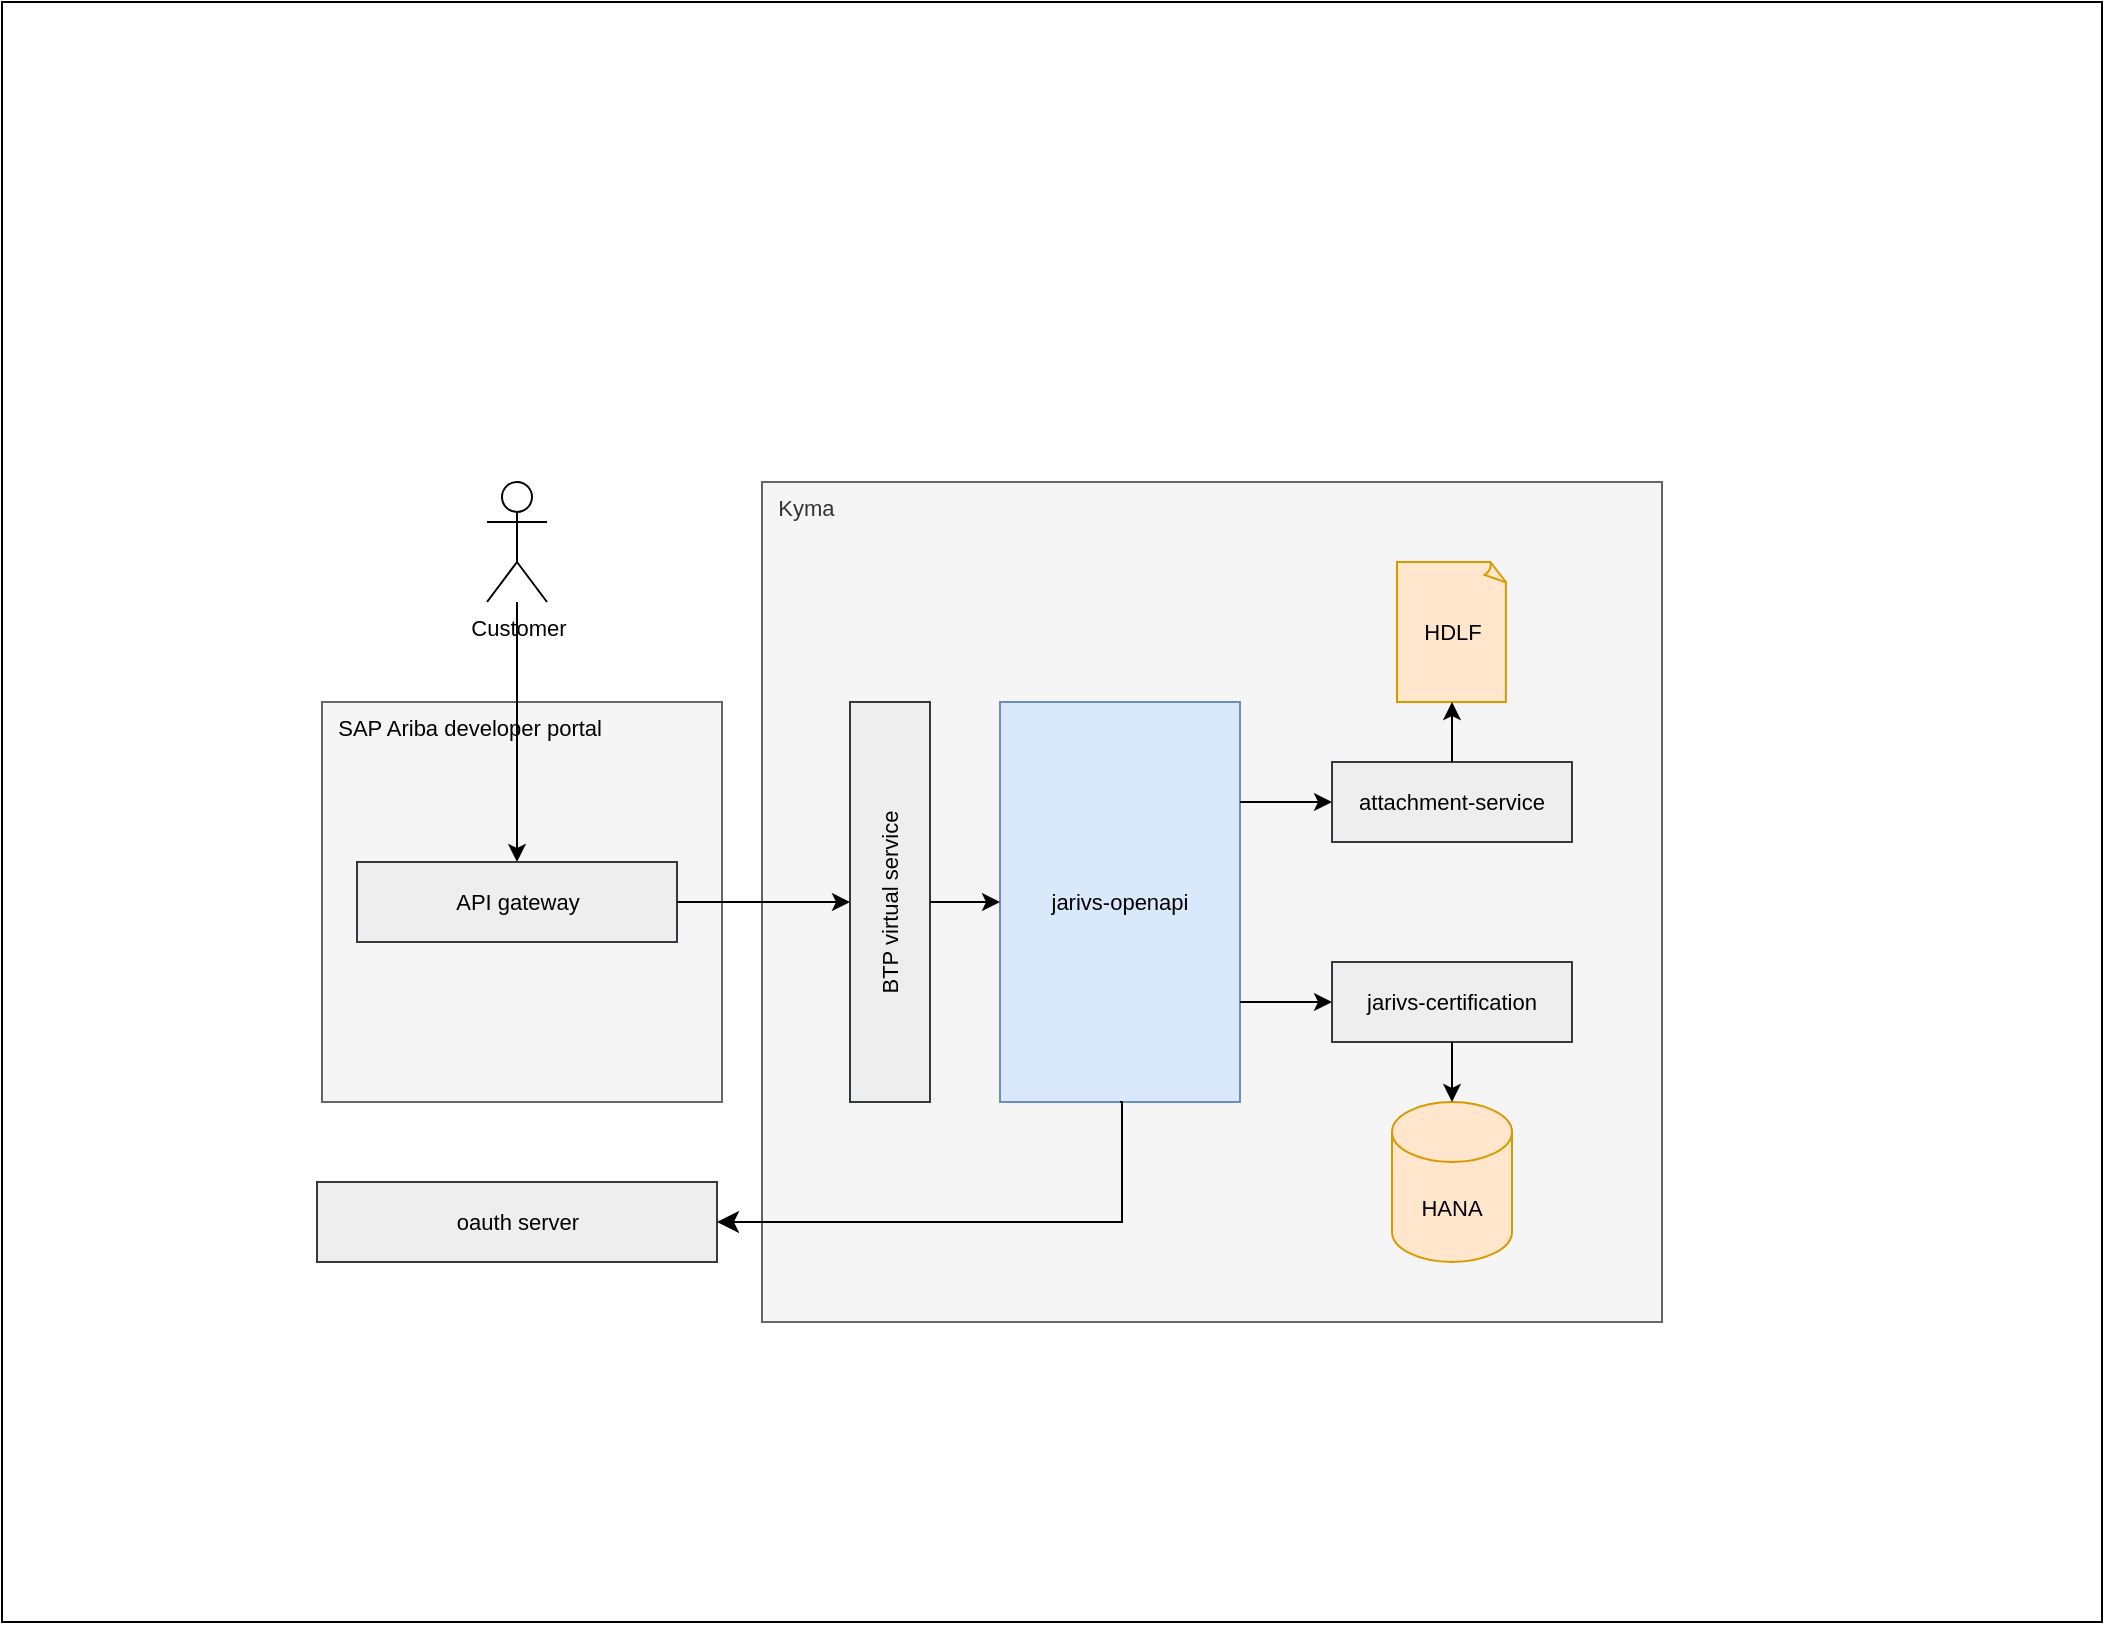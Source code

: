 <mxfile version="24.5.5" type="github" pages="3">
  <diagram name="Page-1" id="vyL-CtyDRpOXDLv7MlMt">
    <mxGraphModel dx="2074" dy="1121" grid="1" gridSize="10" guides="1" tooltips="1" connect="1" arrows="1" fold="1" page="1" pageScale="1" pageWidth="827" pageHeight="1169" math="0" shadow="0">
      <root>
        <mxCell id="0" />
        <mxCell id="1" parent="0" />
        <mxCell id="iYAgd23QkWn7arQqlafB-11" value="" style="rounded=0;whiteSpace=wrap;html=1;fontSize=11;" parent="1" vertex="1">
          <mxGeometry x="20" y="20" width="1050" height="810" as="geometry" />
        </mxCell>
        <mxCell id="iYAgd23QkWn7arQqlafB-10" value="&lt;span style=&quot;color: rgb(0, 0, 0); text-align: center;&quot;&gt;&amp;nbsp; SAP Ariba developer portal&lt;/span&gt;" style="rounded=0;whiteSpace=wrap;html=1;fillColor=#f5f5f5;fontColor=#333333;strokeColor=#666666;fontSize=11;align=left;verticalAlign=top;" parent="1" vertex="1">
          <mxGeometry x="180" y="370" width="200" height="200" as="geometry" />
        </mxCell>
        <mxCell id="iYAgd23QkWn7arQqlafB-9" value="&amp;nbsp; Kyma" style="rounded=0;whiteSpace=wrap;html=1;fillColor=#f5f5f5;fontColor=#333333;strokeColor=#666666;align=left;verticalAlign=top;fontSize=11;" parent="1" vertex="1">
          <mxGeometry x="400" y="260" width="450" height="420" as="geometry" />
        </mxCell>
        <mxCell id="-BITDbwhIyWiTn7qBVVS-2" value="BTP virtual service" style="rounded=0;whiteSpace=wrap;html=1;fillColor=#eeeeee;strokeColor=#36393d;rotation=-90;fontSize=11;" parent="1" vertex="1">
          <mxGeometry x="364" y="450" width="200" height="40" as="geometry" />
        </mxCell>
        <mxCell id="-BITDbwhIyWiTn7qBVVS-3" value="jarivs-certification" style="rounded=0;whiteSpace=wrap;html=1;fillColor=#eeeeee;strokeColor=#36393d;fontSize=11;" parent="1" vertex="1">
          <mxGeometry x="685" y="500" width="120" height="40" as="geometry" />
        </mxCell>
        <mxCell id="-BITDbwhIyWiTn7qBVVS-4" value="HANA" style="shape=cylinder3;whiteSpace=wrap;html=1;boundedLbl=1;backgroundOutline=1;size=15;fillColor=#ffe6cc;strokeColor=#d79b00;fontSize=11;" parent="1" vertex="1">
          <mxGeometry x="715" y="570" width="60" height="80" as="geometry" />
        </mxCell>
        <mxCell id="-BITDbwhIyWiTn7qBVVS-5" value="Customer" style="shape=umlActor;verticalLabelPosition=bottom;verticalAlign=top;html=1;outlineConnect=0;fontSize=11;" parent="1" vertex="1">
          <mxGeometry x="262.5" y="260" width="30" height="60" as="geometry" />
        </mxCell>
        <mxCell id="-BITDbwhIyWiTn7qBVVS-7" value="attachment-service" style="rounded=0;whiteSpace=wrap;html=1;fillColor=#eeeeee;strokeColor=#36393d;fontSize=11;" parent="1" vertex="1">
          <mxGeometry x="685" y="400" width="120" height="40" as="geometry" />
        </mxCell>
        <mxCell id="iYAgd23QkWn7arQqlafB-1" value="jarivs-openapi" style="rounded=0;whiteSpace=wrap;html=1;fillColor=#dae8fc;strokeColor=#6c8ebf;rotation=0;fontSize=11;" parent="1" vertex="1">
          <mxGeometry x="519" y="370" width="120" height="200" as="geometry" />
        </mxCell>
        <mxCell id="iYAgd23QkWn7arQqlafB-6" value="HDLF" style="whiteSpace=wrap;html=1;shape=mxgraph.basic.document;fillColor=#ffe6cc;strokeColor=#d79b00;fontSize=11;" parent="1" vertex="1">
          <mxGeometry x="717.5" y="300" width="55" height="70" as="geometry" />
        </mxCell>
        <mxCell id="iYAgd23QkWn7arQqlafB-15" value="" style="endArrow=classic;html=1;rounded=0;exitX=0.5;exitY=1;exitDx=0;exitDy=0;fontSize=11;" parent="1" source="-BITDbwhIyWiTn7qBVVS-2" target="iYAgd23QkWn7arQqlafB-1" edge="1">
          <mxGeometry width="50" height="50" relative="1" as="geometry">
            <mxPoint x="460" y="490" as="sourcePoint" />
            <mxPoint x="510" y="440" as="targetPoint" />
          </mxGeometry>
        </mxCell>
        <mxCell id="iYAgd23QkWn7arQqlafB-16" value="" style="endArrow=classic;html=1;rounded=0;exitX=0.5;exitY=1;exitDx=0;exitDy=0;entryX=0.5;entryY=0;entryDx=0;entryDy=0;entryPerimeter=0;fontSize=11;" parent="1" source="-BITDbwhIyWiTn7qBVVS-3" target="-BITDbwhIyWiTn7qBVVS-4" edge="1">
          <mxGeometry width="50" height="50" relative="1" as="geometry">
            <mxPoint x="800" y="610" as="sourcePoint" />
            <mxPoint x="850" y="560" as="targetPoint" />
          </mxGeometry>
        </mxCell>
        <mxCell id="iYAgd23QkWn7arQqlafB-17" value="" style="endArrow=classic;html=1;rounded=0;exitX=0.5;exitY=0;exitDx=0;exitDy=0;entryX=0.5;entryY=1;entryDx=0;entryDy=0;entryPerimeter=0;fontSize=11;" parent="1" source="-BITDbwhIyWiTn7qBVVS-7" target="iYAgd23QkWn7arQqlafB-6" edge="1">
          <mxGeometry width="50" height="50" relative="1" as="geometry">
            <mxPoint x="880" y="390" as="sourcePoint" />
            <mxPoint x="930" y="340" as="targetPoint" />
          </mxGeometry>
        </mxCell>
        <mxCell id="Pi9CclOTfzIl4nDfd27X-1" value="" style="endArrow=classic;html=1;rounded=0;entryX=0.5;entryY=0;entryDx=0;entryDy=0;fontSize=11;" parent="1" source="-BITDbwhIyWiTn7qBVVS-5" target="dCfUK8AHXp1IfA5q_SpH-2" edge="1">
          <mxGeometry width="50" height="50" relative="1" as="geometry">
            <mxPoint x="265" y="300" as="sourcePoint" />
            <mxPoint x="310" y="320" as="targetPoint" />
          </mxGeometry>
        </mxCell>
        <mxCell id="FEg7Aq-mBTjCcV6Ur3Fm-6" value="oauth server" style="rounded=0;whiteSpace=wrap;html=1;fillColor=#eeeeee;strokeColor=#36393d;fontSize=11;" parent="1" vertex="1">
          <mxGeometry x="177.5" y="610" width="200" height="40" as="geometry" />
        </mxCell>
        <mxCell id="FEg7Aq-mBTjCcV6Ur3Fm-7" value="" style="edgeStyle=segmentEdgeStyle;endArrow=classic;html=1;curved=0;rounded=0;endSize=8;startSize=8;exitX=0.5;exitY=1;exitDx=0;exitDy=0;entryX=1;entryY=0.5;entryDx=0;entryDy=0;fontSize=11;" parent="1" source="iYAgd23QkWn7arQqlafB-1" target="FEg7Aq-mBTjCcV6Ur3Fm-6" edge="1">
          <mxGeometry width="50" height="50" relative="1" as="geometry">
            <mxPoint x="490" y="660" as="sourcePoint" />
            <mxPoint x="540" y="610" as="targetPoint" />
            <Array as="points">
              <mxPoint x="580" y="630" />
            </Array>
          </mxGeometry>
        </mxCell>
        <mxCell id="FEg7Aq-mBTjCcV6Ur3Fm-9" value="" style="endArrow=classic;html=1;rounded=0;exitX=1;exitY=0.75;exitDx=0;exitDy=0;entryX=0;entryY=0.5;entryDx=0;entryDy=0;fontSize=11;" parent="1" source="iYAgd23QkWn7arQqlafB-1" target="-BITDbwhIyWiTn7qBVVS-3" edge="1">
          <mxGeometry width="50" height="50" relative="1" as="geometry">
            <mxPoint x="580" y="510" as="sourcePoint" />
            <mxPoint x="630" y="460" as="targetPoint" />
          </mxGeometry>
        </mxCell>
        <mxCell id="FEg7Aq-mBTjCcV6Ur3Fm-10" value="" style="endArrow=classic;html=1;rounded=0;exitX=1;exitY=0.25;exitDx=0;exitDy=0;fontSize=11;" parent="1" source="iYAgd23QkWn7arQqlafB-1" target="-BITDbwhIyWiTn7qBVVS-7" edge="1">
          <mxGeometry width="50" height="50" relative="1" as="geometry">
            <mxPoint x="660" y="410" as="sourcePoint" />
            <mxPoint x="710" y="360" as="targetPoint" />
          </mxGeometry>
        </mxCell>
        <mxCell id="dCfUK8AHXp1IfA5q_SpH-2" value="API gateway" style="rounded=0;whiteSpace=wrap;html=1;fillColor=#eeeeee;strokeColor=#36393d;fontSize=11;" parent="1" vertex="1">
          <mxGeometry x="197.5" y="450" width="160" height="40" as="geometry" />
        </mxCell>
        <mxCell id="dCfUK8AHXp1IfA5q_SpH-6" value="" style="endArrow=classic;html=1;rounded=0;exitX=1;exitY=0.5;exitDx=0;exitDy=0;entryX=0.5;entryY=0;entryDx=0;entryDy=0;" parent="1" source="dCfUK8AHXp1IfA5q_SpH-2" target="-BITDbwhIyWiTn7qBVVS-2" edge="1">
          <mxGeometry width="50" height="50" relative="1" as="geometry">
            <mxPoint x="380" y="500" as="sourcePoint" />
            <mxPoint x="430" y="450" as="targetPoint" />
          </mxGeometry>
        </mxCell>
      </root>
    </mxGraphModel>
  </diagram>
  <diagram name="Copy of Page-1" id="wGHhBU93DvoVCCRWPVvp">
    <mxGraphModel dx="1728" dy="934" grid="1" gridSize="10" guides="1" tooltips="1" connect="1" arrows="1" fold="1" page="1" pageScale="1" pageWidth="827" pageHeight="1169" math="0" shadow="0">
      <root>
        <mxCell id="bmt3lesXKAqN0z4ecAu0-0" />
        <mxCell id="bmt3lesXKAqN0z4ecAu0-1" parent="bmt3lesXKAqN0z4ecAu0-0" />
        <mxCell id="kiPq1xia5FMM7EdLoJyo-20" value="&amp;nbsp; Phase 2" style="rounded=0;whiteSpace=wrap;html=1;align=left;verticalAlign=top;" vertex="1" parent="bmt3lesXKAqN0z4ecAu0-1">
          <mxGeometry x="40" y="790" width="1120" height="760" as="geometry" />
        </mxCell>
        <mxCell id="kiPq1xia5FMM7EdLoJyo-19" value="" style="rounded=0;whiteSpace=wrap;html=1;dashed=1;dashPattern=8 8;" vertex="1" parent="bmt3lesXKAqN0z4ecAu0-1">
          <mxGeometry x="420" y="850" width="560" height="600" as="geometry" />
        </mxCell>
        <mxCell id="bmt3lesXKAqN0z4ecAu0-2" value="&amp;nbsp; Phase 1" style="rounded=0;whiteSpace=wrap;html=1;fontSize=11;align=left;verticalAlign=top;" vertex="1" parent="bmt3lesXKAqN0z4ecAu0-1">
          <mxGeometry x="40" y="60" width="1050" height="620" as="geometry" />
        </mxCell>
        <mxCell id="bmt3lesXKAqN0z4ecAu0-3" value="" style="rounded=0;whiteSpace=wrap;html=1;fillColor=#f5f5f5;fontColor=#333333;strokeColor=#666666;dashed=1;dashPattern=8 8;fontSize=11;" vertex="1" parent="bmt3lesXKAqN0z4ecAu0-1">
          <mxGeometry x="180" y="230" width="195" height="230" as="geometry" />
        </mxCell>
        <mxCell id="bmt3lesXKAqN0z4ecAu0-4" value="&amp;nbsp; GEN1" style="rounded=0;whiteSpace=wrap;html=1;fillColor=#f5f5f5;fontColor=#333333;strokeColor=#666666;align=left;verticalAlign=top;fontSize=11;" vertex="1" parent="bmt3lesXKAqN0z4ecAu0-1">
          <mxGeometry x="400" y="130" width="450" height="430" as="geometry" />
        </mxCell>
        <mxCell id="bmt3lesXKAqN0z4ecAu0-5" value="SAP Ariba developer portal" style="rounded=0;whiteSpace=wrap;html=1;fillColor=#eeeeee;strokeColor=#36393d;fontSize=11;" vertex="1" parent="bmt3lesXKAqN0z4ecAu0-1">
          <mxGeometry x="220" y="270" width="120" height="40" as="geometry" />
        </mxCell>
        <mxCell id="bmt3lesXKAqN0z4ecAu0-8" value="HANA" style="shape=cylinder3;whiteSpace=wrap;html=1;boundedLbl=1;backgroundOutline=1;size=15;fillColor=#ffe6cc;strokeColor=#d79b00;fontSize=11;" vertex="1" parent="bmt3lesXKAqN0z4ecAu0-1">
          <mxGeometry x="710" y="350" width="60" height="80" as="geometry" />
        </mxCell>
        <mxCell id="bmt3lesXKAqN0z4ecAu0-9" value="Customer" style="shape=umlActor;verticalLabelPosition=bottom;verticalAlign=top;html=1;outlineConnect=0;fontSize=11;" vertex="1" parent="bmt3lesXKAqN0z4ecAu0-1">
          <mxGeometry x="262.5" y="120" width="30" height="60" as="geometry" />
        </mxCell>
        <mxCell id="bmt3lesXKAqN0z4ecAu0-10" value="SAP API portal" style="rounded=0;whiteSpace=wrap;html=1;fillColor=#eeeeee;strokeColor=#36393d;fontSize=11;" vertex="1" parent="bmt3lesXKAqN0z4ecAu0-1">
          <mxGeometry x="220" y="370" width="120" height="40" as="geometry" />
        </mxCell>
        <mxCell id="bmt3lesXKAqN0z4ecAu0-12" value="AN" style="rounded=0;whiteSpace=wrap;html=1;fillColor=#dae8fc;strokeColor=#6c8ebf;rotation=0;fontSize=11;" vertex="1" parent="bmt3lesXKAqN0z4ecAu0-1">
          <mxGeometry x="520" y="240" width="120" height="200" as="geometry" />
        </mxCell>
        <mxCell id="bmt3lesXKAqN0z4ecAu0-13" value="NFS" style="whiteSpace=wrap;html=1;shape=mxgraph.basic.document;fillColor=#ffe6cc;strokeColor=#d79b00;fontSize=11;" vertex="1" parent="bmt3lesXKAqN0z4ecAu0-1">
          <mxGeometry x="715" y="255" width="55" height="70" as="geometry" />
        </mxCell>
        <mxCell id="bmt3lesXKAqN0z4ecAu0-14" value="" style="endArrow=classic;html=1;rounded=0;exitX=1;exitY=0.5;exitDx=0;exitDy=0;entryX=0;entryY=0.25;entryDx=0;entryDy=0;fontSize=11;" edge="1" parent="bmt3lesXKAqN0z4ecAu0-1" source="bmt3lesXKAqN0z4ecAu0-5" target="bmt3lesXKAqN0z4ecAu0-12">
          <mxGeometry width="50" height="50" relative="1" as="geometry">
            <mxPoint x="380" y="310" as="sourcePoint" />
            <mxPoint x="444" y="290" as="targetPoint" />
          </mxGeometry>
        </mxCell>
        <mxCell id="bmt3lesXKAqN0z4ecAu0-15" value="" style="endArrow=classic;html=1;rounded=0;exitX=1;exitY=0.5;exitDx=0;exitDy=0;entryX=0;entryY=0.75;entryDx=0;entryDy=0;fontSize=11;" edge="1" parent="bmt3lesXKAqN0z4ecAu0-1" source="bmt3lesXKAqN0z4ecAu0-10" target="bmt3lesXKAqN0z4ecAu0-12">
          <mxGeometry width="50" height="50" relative="1" as="geometry">
            <mxPoint x="370" y="430" as="sourcePoint" />
            <mxPoint x="444" y="390" as="targetPoint" />
          </mxGeometry>
        </mxCell>
        <mxCell id="bmt3lesXKAqN0z4ecAu0-17" value="" style="endArrow=classic;html=1;rounded=0;exitX=1;exitY=0.25;exitDx=0;exitDy=0;entryX=0;entryY=0.5;entryDx=0;entryDy=0;entryPerimeter=0;fontSize=11;" edge="1" parent="bmt3lesXKAqN0z4ecAu0-1" source="bmt3lesXKAqN0z4ecAu0-12" target="bmt3lesXKAqN0z4ecAu0-13">
          <mxGeometry width="50" height="50" relative="1" as="geometry">
            <mxPoint x="745" y="410" as="sourcePoint" />
            <mxPoint x="850" y="430" as="targetPoint" />
          </mxGeometry>
        </mxCell>
        <mxCell id="bmt3lesXKAqN0z4ecAu0-19" value="" style="endArrow=classic;html=1;rounded=0;entryX=0.5;entryY=0;entryDx=0;entryDy=0;fontSize=11;" edge="1" parent="bmt3lesXKAqN0z4ecAu0-1" source="bmt3lesXKAqN0z4ecAu0-9" target="bmt3lesXKAqN0z4ecAu0-3">
          <mxGeometry width="50" height="50" relative="1" as="geometry">
            <mxPoint x="265" y="170" as="sourcePoint" />
            <mxPoint x="310" y="190" as="targetPoint" />
          </mxGeometry>
        </mxCell>
        <mxCell id="bmt3lesXKAqN0z4ecAu0-20" value="oauth server" style="rounded=0;whiteSpace=wrap;html=1;fillColor=#eeeeee;strokeColor=#36393d;fontSize=11;" vertex="1" parent="bmt3lesXKAqN0z4ecAu0-1">
          <mxGeometry x="217.5" y="480" width="120" height="40" as="geometry" />
        </mxCell>
        <mxCell id="bmt3lesXKAqN0z4ecAu0-21" value="" style="edgeStyle=segmentEdgeStyle;endArrow=classic;html=1;curved=0;rounded=0;endSize=8;startSize=8;exitX=0.5;exitY=1;exitDx=0;exitDy=0;entryX=1;entryY=0.5;entryDx=0;entryDy=0;fontSize=11;" edge="1" parent="bmt3lesXKAqN0z4ecAu0-1" source="bmt3lesXKAqN0z4ecAu0-12" target="bmt3lesXKAqN0z4ecAu0-20">
          <mxGeometry width="50" height="50" relative="1" as="geometry">
            <mxPoint x="490" y="530" as="sourcePoint" />
            <mxPoint x="540" y="480" as="targetPoint" />
            <Array as="points">
              <mxPoint x="580" y="500" />
            </Array>
          </mxGeometry>
        </mxCell>
        <mxCell id="bmt3lesXKAqN0z4ecAu0-22" value="" style="endArrow=classic;html=1;rounded=0;fontSize=11;" edge="1" parent="bmt3lesXKAqN0z4ecAu0-1">
          <mxGeometry width="50" height="50" relative="1" as="geometry">
            <mxPoint x="277.45" y="440" as="sourcePoint" />
            <mxPoint x="277.14" y="480" as="targetPoint" />
          </mxGeometry>
        </mxCell>
        <mxCell id="bmt3lesXKAqN0z4ecAu0-23" value="" style="endArrow=classic;html=1;rounded=0;exitX=1;exitY=0.75;exitDx=0;exitDy=0;entryX=0;entryY=0.5;entryDx=0;entryDy=0;fontSize=11;entryPerimeter=0;" edge="1" parent="bmt3lesXKAqN0z4ecAu0-1" source="bmt3lesXKAqN0z4ecAu0-12" target="bmt3lesXKAqN0z4ecAu0-8">
          <mxGeometry width="50" height="50" relative="1" as="geometry">
            <mxPoint x="580" y="380" as="sourcePoint" />
            <mxPoint x="685" y="390" as="targetPoint" />
          </mxGeometry>
        </mxCell>
        <mxCell id="kiPq1xia5FMM7EdLoJyo-1" value="" style="rounded=0;whiteSpace=wrap;html=1;fillColor=#f5f5f5;fontColor=#333333;strokeColor=#666666;dashed=1;dashPattern=8 8;fontSize=11;" vertex="1" parent="bmt3lesXKAqN0z4ecAu0-1">
          <mxGeometry x="180" y="1050" width="195" height="230" as="geometry" />
        </mxCell>
        <mxCell id="kiPq1xia5FMM7EdLoJyo-2" value="GEN1" style="rounded=0;whiteSpace=wrap;html=1;fillColor=#f5f5f5;fontColor=#333333;strokeColor=#666666;align=left;verticalAlign=top;fontSize=11;" vertex="1" parent="bmt3lesXKAqN0z4ecAu0-1">
          <mxGeometry x="470" y="1070" width="450" height="330" as="geometry" />
        </mxCell>
        <mxCell id="kiPq1xia5FMM7EdLoJyo-3" value="SAP Ariba developer portal" style="rounded=0;whiteSpace=wrap;html=1;fillColor=#eeeeee;strokeColor=#36393d;fontSize=11;" vertex="1" parent="bmt3lesXKAqN0z4ecAu0-1">
          <mxGeometry x="220" y="1090" width="120" height="40" as="geometry" />
        </mxCell>
        <mxCell id="kiPq1xia5FMM7EdLoJyo-4" value="HANA" style="shape=cylinder3;whiteSpace=wrap;html=1;boundedLbl=1;backgroundOutline=1;size=15;fillColor=#ffe6cc;strokeColor=#d79b00;fontSize=11;" vertex="1" parent="bmt3lesXKAqN0z4ecAu0-1">
          <mxGeometry x="740" y="1245" width="60" height="80" as="geometry" />
        </mxCell>
        <mxCell id="kiPq1xia5FMM7EdLoJyo-5" value="Customer" style="shape=umlActor;verticalLabelPosition=bottom;verticalAlign=top;html=1;outlineConnect=0;fontSize=11;" vertex="1" parent="bmt3lesXKAqN0z4ecAu0-1">
          <mxGeometry x="262.5" y="940" width="30" height="60" as="geometry" />
        </mxCell>
        <mxCell id="kiPq1xia5FMM7EdLoJyo-6" value="SAP API portal" style="rounded=0;whiteSpace=wrap;html=1;fillColor=#eeeeee;strokeColor=#36393d;fontSize=11;" vertex="1" parent="bmt3lesXKAqN0z4ecAu0-1">
          <mxGeometry x="220" y="1190" width="120" height="40" as="geometry" />
        </mxCell>
        <mxCell id="kiPq1xia5FMM7EdLoJyo-7" value="AN" style="rounded=0;whiteSpace=wrap;html=1;fillColor=#dae8fc;strokeColor=#6c8ebf;rotation=0;fontSize=11;" vertex="1" parent="bmt3lesXKAqN0z4ecAu0-1">
          <mxGeometry x="575" y="1135" width="120" height="200" as="geometry" />
        </mxCell>
        <mxCell id="kiPq1xia5FMM7EdLoJyo-8" value="NFS" style="whiteSpace=wrap;html=1;shape=mxgraph.basic.document;fillColor=#ffe6cc;strokeColor=#d79b00;fontSize=11;" vertex="1" parent="bmt3lesXKAqN0z4ecAu0-1">
          <mxGeometry x="740" y="1150" width="55" height="70" as="geometry" />
        </mxCell>
        <mxCell id="kiPq1xia5FMM7EdLoJyo-9" value="" style="endArrow=classic;html=1;rounded=0;exitX=1;exitY=0.5;exitDx=0;exitDy=0;fontSize=11;" edge="1" parent="bmt3lesXKAqN0z4ecAu0-1" source="kiPq1xia5FMM7EdLoJyo-3">
          <mxGeometry width="50" height="50" relative="1" as="geometry">
            <mxPoint x="380" y="1130" as="sourcePoint" />
            <mxPoint x="440" y="1110" as="targetPoint" />
          </mxGeometry>
        </mxCell>
        <mxCell id="kiPq1xia5FMM7EdLoJyo-10" value="" style="endArrow=classic;html=1;rounded=0;exitX=1;exitY=0.5;exitDx=0;exitDy=0;fontSize=11;" edge="1" parent="bmt3lesXKAqN0z4ecAu0-1" source="kiPq1xia5FMM7EdLoJyo-6">
          <mxGeometry width="50" height="50" relative="1" as="geometry">
            <mxPoint x="370" y="1250" as="sourcePoint" />
            <mxPoint x="450" y="1210" as="targetPoint" />
          </mxGeometry>
        </mxCell>
        <mxCell id="kiPq1xia5FMM7EdLoJyo-11" value="" style="endArrow=classic;html=1;rounded=0;exitX=1;exitY=0.25;exitDx=0;exitDy=0;entryX=0;entryY=0.5;entryDx=0;entryDy=0;entryPerimeter=0;fontSize=11;" edge="1" parent="bmt3lesXKAqN0z4ecAu0-1" source="kiPq1xia5FMM7EdLoJyo-7" target="kiPq1xia5FMM7EdLoJyo-8">
          <mxGeometry width="50" height="50" relative="1" as="geometry">
            <mxPoint x="815" y="1230" as="sourcePoint" />
            <mxPoint x="920" y="1250" as="targetPoint" />
          </mxGeometry>
        </mxCell>
        <mxCell id="kiPq1xia5FMM7EdLoJyo-12" value="" style="endArrow=classic;html=1;rounded=0;entryX=0.5;entryY=0;entryDx=0;entryDy=0;fontSize=11;" edge="1" parent="bmt3lesXKAqN0z4ecAu0-1" source="kiPq1xia5FMM7EdLoJyo-5" target="kiPq1xia5FMM7EdLoJyo-1">
          <mxGeometry width="50" height="50" relative="1" as="geometry">
            <mxPoint x="265" y="990" as="sourcePoint" />
            <mxPoint x="310" y="1010" as="targetPoint" />
          </mxGeometry>
        </mxCell>
        <mxCell id="kiPq1xia5FMM7EdLoJyo-13" value="oauth server" style="rounded=0;whiteSpace=wrap;html=1;fillColor=#eeeeee;strokeColor=#36393d;fontSize=11;" vertex="1" parent="bmt3lesXKAqN0z4ecAu0-1">
          <mxGeometry x="217.5" y="1300" width="120" height="40" as="geometry" />
        </mxCell>
        <mxCell id="kiPq1xia5FMM7EdLoJyo-14" value="" style="edgeStyle=segmentEdgeStyle;endArrow=classic;html=1;curved=0;rounded=0;endSize=8;startSize=8;exitX=0;exitY=0.75;exitDx=0;exitDy=0;entryX=1;entryY=0.5;entryDx=0;entryDy=0;fontSize=11;" edge="1" parent="bmt3lesXKAqN0z4ecAu0-1" source="kiPq1xia5FMM7EdLoJyo-7" target="kiPq1xia5FMM7EdLoJyo-13">
          <mxGeometry width="50" height="50" relative="1" as="geometry">
            <mxPoint x="490" y="1350" as="sourcePoint" />
            <mxPoint x="540" y="1300" as="targetPoint" />
            <Array as="points">
              <mxPoint x="575" y="1320" />
            </Array>
          </mxGeometry>
        </mxCell>
        <mxCell id="kiPq1xia5FMM7EdLoJyo-15" value="" style="endArrow=classic;html=1;rounded=0;fontSize=11;" edge="1" parent="bmt3lesXKAqN0z4ecAu0-1">
          <mxGeometry width="50" height="50" relative="1" as="geometry">
            <mxPoint x="277.45" y="1260" as="sourcePoint" />
            <mxPoint x="277.14" y="1300" as="targetPoint" />
          </mxGeometry>
        </mxCell>
        <mxCell id="kiPq1xia5FMM7EdLoJyo-16" value="" style="endArrow=classic;html=1;rounded=0;exitX=1;exitY=0.75;exitDx=0;exitDy=0;entryX=0;entryY=0.5;entryDx=0;entryDy=0;fontSize=11;entryPerimeter=0;" edge="1" parent="bmt3lesXKAqN0z4ecAu0-1" source="kiPq1xia5FMM7EdLoJyo-7" target="kiPq1xia5FMM7EdLoJyo-4">
          <mxGeometry width="50" height="50" relative="1" as="geometry">
            <mxPoint x="650" y="1200" as="sourcePoint" />
            <mxPoint x="755" y="1210" as="targetPoint" />
          </mxGeometry>
        </mxCell>
        <mxCell id="kiPq1xia5FMM7EdLoJyo-17" value="Cobalt" style="rounded=0;whiteSpace=wrap;html=1;fillColor=#f5f5f5;fontColor=#333333;strokeColor=#666666;align=left;verticalAlign=top;fontSize=11;" vertex="1" parent="bmt3lesXKAqN0z4ecAu0-1">
          <mxGeometry x="470" y="930" width="450" height="120" as="geometry" />
        </mxCell>
        <mxCell id="kiPq1xia5FMM7EdLoJyo-18" value="certification service" style="rounded=0;whiteSpace=wrap;html=1;fillColor=#dae8fc;strokeColor=#6c8ebf;rotation=0;fontSize=11;" vertex="1" parent="bmt3lesXKAqN0z4ecAu0-1">
          <mxGeometry x="580" y="960" width="120" height="75" as="geometry" />
        </mxCell>
      </root>
    </mxGraphModel>
  </diagram>
  <diagram id="VYW44CkrRMvEXJsg390w" name="Page-2">
    <mxGraphModel grid="1" page="1" gridSize="10" guides="1" tooltips="1" connect="1" arrows="1" fold="1" pageScale="1" pageWidth="827" pageHeight="1169" math="0" shadow="0">
      <root>
        <mxCell id="0" />
        <mxCell id="1" parent="0" />
      </root>
    </mxGraphModel>
  </diagram>
</mxfile>
